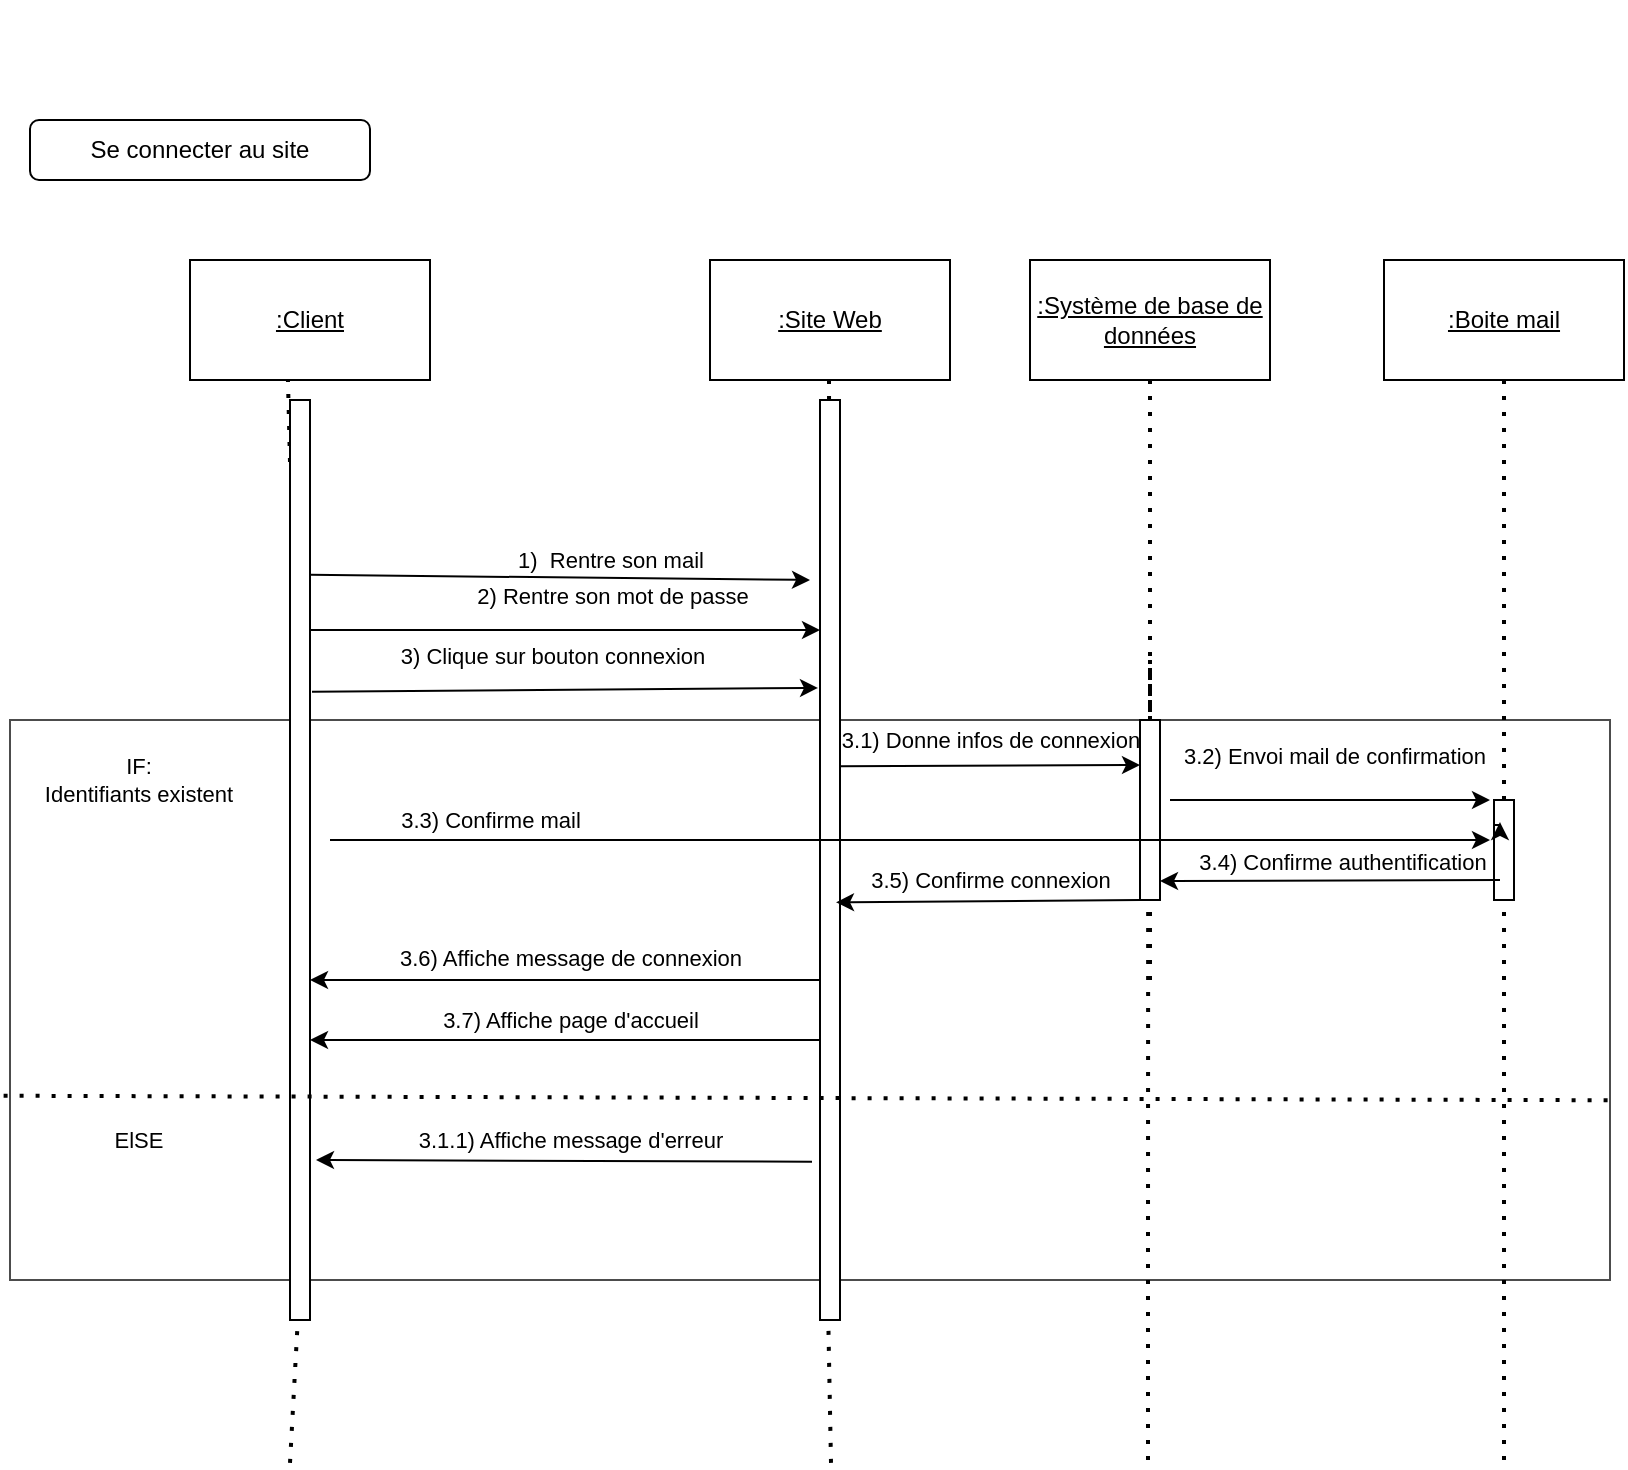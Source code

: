 <mxfile version="21.4.0" type="github">
  <diagram name="Page-1" id="AJgEjhxeSN7asofw976m">
    <mxGraphModel dx="1434" dy="764" grid="1" gridSize="10" guides="1" tooltips="1" connect="1" arrows="1" fold="1" page="1" pageScale="1" pageWidth="827" pageHeight="1169" math="0" shadow="0">
      <root>
        <mxCell id="0" />
        <mxCell id="1" parent="0" />
        <mxCell id="NEhHBLxW9Lo3sNJ2uH-i-60" value="" style="rounded=0;whiteSpace=wrap;html=1;align=left;opacity=70;" vertex="1" parent="1">
          <mxGeometry x="20" y="390" width="800" height="280" as="geometry" />
        </mxCell>
        <mxCell id="NEhHBLxW9Lo3sNJ2uH-i-27" value="&lt;u&gt;:Client&lt;/u&gt;" style="rounded=0;whiteSpace=wrap;html=1;" vertex="1" parent="1">
          <mxGeometry x="110" y="160" width="120" height="60" as="geometry" />
        </mxCell>
        <mxCell id="NEhHBLxW9Lo3sNJ2uH-i-28" value="&lt;u&gt;:Site Web&lt;/u&gt;" style="rounded=0;whiteSpace=wrap;html=1;" vertex="1" parent="1">
          <mxGeometry x="370" y="160" width="120" height="60" as="geometry" />
        </mxCell>
        <mxCell id="NEhHBLxW9Lo3sNJ2uH-i-29" value="&lt;u&gt;:Système de base de données&lt;/u&gt;" style="rounded=0;whiteSpace=wrap;html=1;" vertex="1" parent="1">
          <mxGeometry x="530" y="160" width="120" height="60" as="geometry" />
        </mxCell>
        <mxCell id="NEhHBLxW9Lo3sNJ2uH-i-30" value="Se connecter au site" style="rounded=1;whiteSpace=wrap;html=1;" vertex="1" parent="1">
          <mxGeometry x="30" y="90" width="170" height="30" as="geometry" />
        </mxCell>
        <mxCell id="NEhHBLxW9Lo3sNJ2uH-i-31" value="" style="endArrow=none;dashed=1;html=1;dashPattern=1 3;strokeWidth=2;rounded=0;entryX=0.408;entryY=0.993;entryDx=0;entryDy=0;entryPerimeter=0;" edge="1" parent="1" source="NEhHBLxW9Lo3sNJ2uH-i-35" target="NEhHBLxW9Lo3sNJ2uH-i-27">
          <mxGeometry width="50" height="50" relative="1" as="geometry">
            <mxPoint x="160" y="761.429" as="sourcePoint" />
            <mxPoint x="480" y="350" as="targetPoint" />
          </mxGeometry>
        </mxCell>
        <mxCell id="NEhHBLxW9Lo3sNJ2uH-i-32" value="" style="endArrow=none;dashed=1;html=1;dashPattern=1 3;strokeWidth=2;rounded=0;entryX=0.408;entryY=0.993;entryDx=0;entryDy=0;entryPerimeter=0;" edge="1" parent="1" source="NEhHBLxW9Lo3sNJ2uH-i-38">
          <mxGeometry width="50" height="50" relative="1" as="geometry">
            <mxPoint x="430.5" y="761.429" as="sourcePoint" />
            <mxPoint x="429.5" y="220" as="targetPoint" />
          </mxGeometry>
        </mxCell>
        <mxCell id="NEhHBLxW9Lo3sNJ2uH-i-34" value="" style="endArrow=none;dashed=1;html=1;dashPattern=1 3;strokeWidth=2;rounded=0;entryX=0.408;entryY=0.993;entryDx=0;entryDy=0;entryPerimeter=0;" edge="1" parent="1" target="NEhHBLxW9Lo3sNJ2uH-i-35">
          <mxGeometry width="50" height="50" relative="1" as="geometry">
            <mxPoint x="160" y="761.429" as="sourcePoint" />
            <mxPoint x="159" y="220" as="targetPoint" />
          </mxGeometry>
        </mxCell>
        <mxCell id="NEhHBLxW9Lo3sNJ2uH-i-36" value="1)&amp;nbsp; Rentre son mail" style="endArrow=classic;html=1;rounded=0;exitX=0.971;exitY=0.19;exitDx=0;exitDy=0;exitPerimeter=0;" edge="1" parent="1" source="NEhHBLxW9Lo3sNJ2uH-i-35">
          <mxGeometry x="0.199" y="9" width="50" height="50" relative="1" as="geometry">
            <mxPoint x="430" y="380" as="sourcePoint" />
            <mxPoint x="420" y="320" as="targetPoint" />
            <mxPoint as="offset" />
          </mxGeometry>
        </mxCell>
        <mxCell id="NEhHBLxW9Lo3sNJ2uH-i-37" value="" style="endArrow=none;dashed=1;html=1;dashPattern=1 3;strokeWidth=2;rounded=0;entryX=0.408;entryY=0.993;entryDx=0;entryDy=0;entryPerimeter=0;" edge="1" parent="1" target="NEhHBLxW9Lo3sNJ2uH-i-38">
          <mxGeometry width="50" height="50" relative="1" as="geometry">
            <mxPoint x="430.5" y="761.429" as="sourcePoint" />
            <mxPoint x="429.5" y="220" as="targetPoint" />
          </mxGeometry>
        </mxCell>
        <mxCell id="NEhHBLxW9Lo3sNJ2uH-i-39" value="" style="endArrow=classic;html=1;rounded=0;exitX=1;exitY=0.25;exitDx=0;exitDy=0;entryX=0;entryY=0.25;entryDx=0;entryDy=0;" edge="1" parent="1" source="NEhHBLxW9Lo3sNJ2uH-i-35" target="NEhHBLxW9Lo3sNJ2uH-i-38">
          <mxGeometry width="50" height="50" relative="1" as="geometry">
            <mxPoint x="430" y="260" as="sourcePoint" />
            <mxPoint x="380" y="380" as="targetPoint" />
          </mxGeometry>
        </mxCell>
        <mxCell id="NEhHBLxW9Lo3sNJ2uH-i-40" value="2) Rentre son mot de passe" style="edgeLabel;html=1;align=center;verticalAlign=middle;resizable=0;points=[];" vertex="1" connectable="0" parent="NEhHBLxW9Lo3sNJ2uH-i-39">
          <mxGeometry x="0.155" y="2" relative="1" as="geometry">
            <mxPoint x="3" y="-15" as="offset" />
          </mxGeometry>
        </mxCell>
        <mxCell id="NEhHBLxW9Lo3sNJ2uH-i-41" value="3) Clique sur bouton connexion" style="endArrow=classic;html=1;rounded=0;exitX=1.1;exitY=0.317;exitDx=0;exitDy=0;exitPerimeter=0;entryX=-0.1;entryY=0.313;entryDx=0;entryDy=0;entryPerimeter=0;" edge="1" parent="1" source="NEhHBLxW9Lo3sNJ2uH-i-35" target="NEhHBLxW9Lo3sNJ2uH-i-38">
          <mxGeometry x="-0.051" y="17" width="50" height="50" relative="1" as="geometry">
            <mxPoint x="430" y="450" as="sourcePoint" />
            <mxPoint x="420" y="407" as="targetPoint" />
            <mxPoint as="offset" />
          </mxGeometry>
        </mxCell>
        <mxCell id="NEhHBLxW9Lo3sNJ2uH-i-44" value="" style="endArrow=none;dashed=1;html=1;dashPattern=1 3;strokeWidth=2;rounded=0;entryX=0.408;entryY=0.993;entryDx=0;entryDy=0;entryPerimeter=0;" edge="1" parent="1" target="NEhHBLxW9Lo3sNJ2uH-i-45">
          <mxGeometry width="50" height="50" relative="1" as="geometry">
            <mxPoint x="589" y="760" as="sourcePoint" />
            <mxPoint x="689.5" y="220" as="targetPoint" />
            <Array as="points">
              <mxPoint x="589" y="650" />
            </Array>
          </mxGeometry>
        </mxCell>
        <mxCell id="NEhHBLxW9Lo3sNJ2uH-i-54" value="" style="endArrow=none;dashed=1;html=1;dashPattern=1 3;strokeWidth=2;rounded=0;entryX=0.5;entryY=1;entryDx=0;entryDy=0;" edge="1" parent="1" target="NEhHBLxW9Lo3sNJ2uH-i-45">
          <mxGeometry width="50" height="50" relative="1" as="geometry">
            <mxPoint x="590" y="520" as="sourcePoint" />
            <mxPoint x="590" y="220" as="targetPoint" />
            <Array as="points">
              <mxPoint x="590" y="360" />
            </Array>
          </mxGeometry>
        </mxCell>
        <mxCell id="NEhHBLxW9Lo3sNJ2uH-i-55" value="&lt;u&gt;:Boite mail&lt;/u&gt;" style="rounded=0;whiteSpace=wrap;html=1;" vertex="1" parent="1">
          <mxGeometry x="707" y="160" width="120" height="60" as="geometry" />
        </mxCell>
        <mxCell id="NEhHBLxW9Lo3sNJ2uH-i-56" value="3.1) Donne infos de connexion" style="endArrow=classic;html=1;rounded=0;exitX=0.9;exitY=0.398;exitDx=0;exitDy=0;exitPerimeter=0;entryX=0;entryY=0.25;entryDx=0;entryDy=0;" edge="1" parent="1" source="NEhHBLxW9Lo3sNJ2uH-i-38" target="NEhHBLxW9Lo3sNJ2uH-i-45">
          <mxGeometry x="0.007" y="13" width="50" height="50" relative="1" as="geometry">
            <mxPoint x="435" y="392" as="sourcePoint" />
            <mxPoint x="590" y="390" as="targetPoint" />
            <mxPoint as="offset" />
          </mxGeometry>
        </mxCell>
        <mxCell id="NEhHBLxW9Lo3sNJ2uH-i-45" value="" style="rounded=0;whiteSpace=wrap;html=1;" vertex="1" parent="1">
          <mxGeometry x="585" y="390" width="10" height="90" as="geometry" />
        </mxCell>
        <mxCell id="NEhHBLxW9Lo3sNJ2uH-i-38" value="" style="rounded=0;whiteSpace=wrap;html=1;" vertex="1" parent="1">
          <mxGeometry x="425" y="230" width="10" height="460" as="geometry" />
        </mxCell>
        <mxCell id="NEhHBLxW9Lo3sNJ2uH-i-35" value="" style="rounded=0;whiteSpace=wrap;html=1;" vertex="1" parent="1">
          <mxGeometry x="160" y="230" width="10" height="460" as="geometry" />
        </mxCell>
        <mxCell id="NEhHBLxW9Lo3sNJ2uH-i-65" style="edgeStyle=orthogonalEdgeStyle;rounded=0;orthogonalLoop=1;jettySize=auto;html=1;exitX=0.5;exitY=1;exitDx=0;exitDy=0;" edge="1" parent="1" source="NEhHBLxW9Lo3sNJ2uH-i-60" target="NEhHBLxW9Lo3sNJ2uH-i-60">
          <mxGeometry relative="1" as="geometry" />
        </mxCell>
        <mxCell id="NEhHBLxW9Lo3sNJ2uH-i-70" value="" style="endArrow=none;dashed=1;html=1;dashPattern=1 3;strokeWidth=2;rounded=0;entryX=0.5;entryY=1;entryDx=0;entryDy=0;" edge="1" parent="1">
          <mxGeometry width="50" height="50" relative="1" as="geometry">
            <mxPoint x="590" y="390" as="sourcePoint" />
            <mxPoint x="590" y="220" as="targetPoint" />
            <Array as="points" />
          </mxGeometry>
        </mxCell>
        <mxCell id="NEhHBLxW9Lo3sNJ2uH-i-71" value="" style="endArrow=none;dashed=1;html=1;dashPattern=1 3;strokeWidth=2;rounded=0;entryX=0.5;entryY=1;entryDx=0;entryDy=0;" edge="1" parent="1" source="NEhHBLxW9Lo3sNJ2uH-i-73" target="NEhHBLxW9Lo3sNJ2uH-i-55">
          <mxGeometry width="50" height="50" relative="1" as="geometry">
            <mxPoint x="750" y="720" as="sourcePoint" />
            <mxPoint x="550" y="420" as="targetPoint" />
          </mxGeometry>
        </mxCell>
        <mxCell id="NEhHBLxW9Lo3sNJ2uH-i-74" value="" style="endArrow=none;dashed=1;html=1;dashPattern=1 3;strokeWidth=2;rounded=0;entryX=0.5;entryY=1;entryDx=0;entryDy=0;" edge="1" parent="1" target="NEhHBLxW9Lo3sNJ2uH-i-73">
          <mxGeometry width="50" height="50" relative="1" as="geometry">
            <mxPoint x="767" y="760" as="sourcePoint" />
            <mxPoint x="750" y="220" as="targetPoint" />
          </mxGeometry>
        </mxCell>
        <mxCell id="NEhHBLxW9Lo3sNJ2uH-i-73" value="" style="rounded=0;whiteSpace=wrap;html=1;" vertex="1" parent="1">
          <mxGeometry x="762" y="430" width="10" height="50" as="geometry" />
        </mxCell>
        <mxCell id="NEhHBLxW9Lo3sNJ2uH-i-75" style="edgeStyle=orthogonalEdgeStyle;rounded=0;orthogonalLoop=1;jettySize=auto;html=1;exitX=0;exitY=0.25;exitDx=0;exitDy=0;entryX=0.3;entryY=0.221;entryDx=0;entryDy=0;entryPerimeter=0;" edge="1" parent="1" source="NEhHBLxW9Lo3sNJ2uH-i-73" target="NEhHBLxW9Lo3sNJ2uH-i-73">
          <mxGeometry relative="1" as="geometry" />
        </mxCell>
        <mxCell id="NEhHBLxW9Lo3sNJ2uH-i-77" value="3.2) Envoi mail de confirmation" style="endArrow=classic;html=1;rounded=0;" edge="1" parent="1">
          <mxGeometry x="0.018" y="22" width="50" height="50" relative="1" as="geometry">
            <mxPoint x="600" y="430" as="sourcePoint" />
            <mxPoint x="760" y="430" as="targetPoint" />
            <mxPoint as="offset" />
          </mxGeometry>
        </mxCell>
        <mxCell id="NEhHBLxW9Lo3sNJ2uH-i-80" value="3.3) Confirme mail" style="endArrow=classic;html=1;rounded=0;" edge="1" parent="1">
          <mxGeometry x="-0.724" y="10" width="50" height="50" relative="1" as="geometry">
            <mxPoint x="180" y="450" as="sourcePoint" />
            <mxPoint x="760" y="450" as="targetPoint" />
            <mxPoint as="offset" />
          </mxGeometry>
        </mxCell>
        <mxCell id="NEhHBLxW9Lo3sNJ2uH-i-83" value="3.4) Confirme authentification" style="endArrow=classic;html=1;rounded=0;exitX=0;exitY=0.25;exitDx=0;exitDy=0;entryX=1;entryY=0.5;entryDx=0;entryDy=0;" edge="1" parent="1">
          <mxGeometry x="-0.075" y="-9" width="50" height="50" relative="1" as="geometry">
            <mxPoint x="765" y="470" as="sourcePoint" />
            <mxPoint x="595" y="470.5" as="targetPoint" />
            <mxPoint as="offset" />
          </mxGeometry>
        </mxCell>
        <mxCell id="NEhHBLxW9Lo3sNJ2uH-i-84" value="3.5) Confirme connexion" style="endArrow=classic;html=1;rounded=0;exitX=0;exitY=1;exitDx=0;exitDy=0;entryX=0.8;entryY=0.546;entryDx=0;entryDy=0;entryPerimeter=0;" edge="1" parent="1" source="NEhHBLxW9Lo3sNJ2uH-i-45" target="NEhHBLxW9Lo3sNJ2uH-i-38">
          <mxGeometry x="-0.014" y="-11" width="50" height="50" relative="1" as="geometry">
            <mxPoint x="660" y="630" as="sourcePoint" />
            <mxPoint x="490" y="630.5" as="targetPoint" />
            <mxPoint as="offset" />
          </mxGeometry>
        </mxCell>
        <mxCell id="NEhHBLxW9Lo3sNJ2uH-i-85" value="3.6) Affiche message de connexion" style="endArrow=classic;html=1;rounded=0;exitX=-0.3;exitY=0.617;exitDx=0;exitDy=0;exitPerimeter=0;" edge="1" parent="1">
          <mxGeometry x="-0.014" y="-11" width="50" height="50" relative="1" as="geometry">
            <mxPoint x="425" y="520" as="sourcePoint" />
            <mxPoint x="170" y="520" as="targetPoint" />
            <mxPoint as="offset" />
          </mxGeometry>
        </mxCell>
        <mxCell id="NEhHBLxW9Lo3sNJ2uH-i-86" value="3.7) Affiche page d&#39;accueil" style="endArrow=classic;html=1;rounded=0;exitX=-0.3;exitY=0.617;exitDx=0;exitDy=0;exitPerimeter=0;" edge="1" parent="1">
          <mxGeometry x="-0.02" y="-10" width="50" height="50" relative="1" as="geometry">
            <mxPoint x="425" y="550" as="sourcePoint" />
            <mxPoint x="170" y="550" as="targetPoint" />
            <mxPoint as="offset" />
          </mxGeometry>
        </mxCell>
        <mxCell id="NEhHBLxW9Lo3sNJ2uH-i-87" value="" style="endArrow=none;dashed=1;html=1;dashPattern=1 3;strokeWidth=2;rounded=0;exitX=-0.004;exitY=0.671;exitDx=0;exitDy=0;exitPerimeter=0;entryX=0.999;entryY=0.679;entryDx=0;entryDy=0;entryPerimeter=0;" edge="1" parent="1" source="NEhHBLxW9Lo3sNJ2uH-i-60" target="NEhHBLxW9Lo3sNJ2uH-i-60">
          <mxGeometry width="50" height="50" relative="1" as="geometry">
            <mxPoint x="500" y="570" as="sourcePoint" />
            <mxPoint x="550" y="520" as="targetPoint" />
          </mxGeometry>
        </mxCell>
        <mxCell id="NEhHBLxW9Lo3sNJ2uH-i-88" value="IF:&lt;br&gt;Identifiants existent" style="edgeLabel;html=1;align=center;verticalAlign=middle;resizable=0;points=[];" vertex="1" connectable="0" parent="1">
          <mxGeometry x="100.001" y="30.001" as="geometry">
            <mxPoint x="-16" y="390" as="offset" />
          </mxGeometry>
        </mxCell>
        <mxCell id="NEhHBLxW9Lo3sNJ2uH-i-89" value="ElSE" style="edgeLabel;html=1;align=center;verticalAlign=middle;resizable=0;points=[];" vertex="1" connectable="0" parent="1">
          <mxGeometry x="100.001" y="210.001" as="geometry">
            <mxPoint x="-16" y="390" as="offset" />
          </mxGeometry>
        </mxCell>
        <mxCell id="NEhHBLxW9Lo3sNJ2uH-i-90" value="3.1.1) Affiche message d&#39;erreur" style="endArrow=classic;html=1;rounded=0;exitX=-0.4;exitY=0.828;exitDx=0;exitDy=0;exitPerimeter=0;entryX=1.3;entryY=0.826;entryDx=0;entryDy=0;entryPerimeter=0;" edge="1" parent="1" source="NEhHBLxW9Lo3sNJ2uH-i-38" target="NEhHBLxW9Lo3sNJ2uH-i-35">
          <mxGeometry x="-0.024" y="-10" width="50" height="50" relative="1" as="geometry">
            <mxPoint x="500" y="460" as="sourcePoint" />
            <mxPoint x="550" y="410" as="targetPoint" />
            <mxPoint as="offset" />
          </mxGeometry>
        </mxCell>
      </root>
    </mxGraphModel>
  </diagram>
</mxfile>
